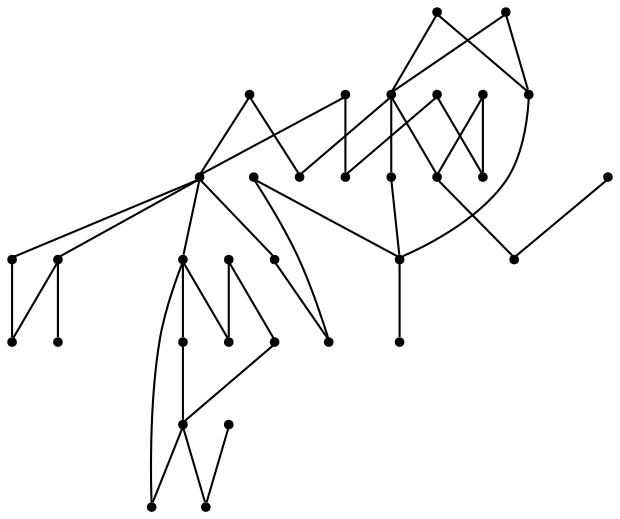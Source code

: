 graph {
  node [shape=point,comment="{\"directed\":false,\"doi\":\"10.1007/11618058_36\",\"figure\":\"4 (2)\"}"]

  v0 [pos="1588.2975835755815,1193.1012172324984"]
  v1 [pos="1588.2975835755815,1043.2304083132276"]
  v2 [pos="1588.2975835755815,1223.0764089846143"]
  v3 [pos="1588.2975835755815,1283.0264110191195"]
  v4 [pos="1588.2975835755815,1253.0512192670035"]
  v5 [pos="1528.3364280523256,1283.0264110191195"]
  v6 [pos="1558.3171965843023,1043.2304083132276"]
  v7 [pos="1558.3171965843023,1193.1012172324984"]
  v8 [pos="1558.3171965843023,1253.0512192670035"]
  v9 [pos="1528.3364280523256,1073.20540933048"]
  v10 [pos="1528.3364280523256,1163.126406950109"]
  v11 [pos="1528.3364280523256,1193.1012172324984"]
  v12 [pos="1528.3364280523256,1043.2304083132276"]
  v13 [pos="1528.3364280523256,1103.1762141807405"]
  v14 [pos="1528.3364280523256,1133.1512151979932"]
  v15 [pos="1528.3364280523256,1223.0764089846143"]
  v16 [pos="1528.3364280523256,1253.0512192670035"]
  v17 [pos="1498.360238008721,1073.20540933048"]
  v18 [pos="1498.360238008721,1253.0512192670035"]
  v19 [pos="1498.360238008721,1043.2304083132276"]
  v20 [pos="1498.360238008721,1223.0764089846143"]
  v21 [pos="1498.360238008721,983.2804062787222"]
  v22 [pos="1498.360238008721,1013.2554072959749"]
  v23 [pos="1498.360238008721,1163.126406950109"]
  v24 [pos="1498.360238008721,1283.0264110191195"]
  v25 [pos="1438.399082485465,1163.126406950109"]
  v26 [pos="1468.3794694767441,1043.2304083132276"]
  v27 [pos="1468.3794694767441,1103.1762141807405"]
  v28 [pos="1468.3794694767441,1193.1012172324984"]
  v29 [pos="1468.3794694767441,1283.0264110191195"]
  v30 [pos="1438.399082485465,1193.1012172324984"]
  v31 [pos="1438.399082485465,1133.1512151979932"]
  v32 [pos="1438.399082485465,1223.0764089846143"]
  v33 [pos="1408.418504723837,1163.126406950109"]

  v0 -- v1 [id="-1",pos="1588.2975835755815,1193.1012172324984 1588.2975835755815,1043.2304083132276 1588.2975835755815,1043.2304083132276 1588.2975835755815,1043.2304083132276"]
  v25 -- v33 [id="-2",pos="1438.399082485465,1163.126406950109 1408.418504723837,1163.126406950109 1408.418504723837,1163.126406950109 1408.418504723837,1163.126406950109"]
  v32 -- v30 [id="-3",pos="1438.399082485465,1223.0764089846143 1438.399082485465,1193.1012172324984 1438.399082485465,1193.1012172324984 1438.399082485465,1193.1012172324984"]
  v30 -- v25 [id="-4",pos="1438.399082485465,1193.1012172324984 1438.399082485465,1163.126406950109 1438.399082485465,1163.126406950109 1438.399082485465,1163.126406950109"]
  v31 -- v25 [id="-5",pos="1438.399082485465,1133.1512151979932 1438.399082485465,1163.126406950109 1438.399082485465,1163.126406950109 1438.399082485465,1163.126406950109"]
  v32 -- v20 [id="-6",pos="1438.399082485465,1223.0764089846143 1498.360238008721,1223.0764089846143 1498.360238008721,1223.0764089846143 1498.360238008721,1223.0764089846143"]
  v31 -- v14 [id="-7",pos="1438.399082485465,1133.1512151979932 1528.3364280523256,1133.1512151979932 1528.3364280523256,1133.1512151979932 1528.3364280523256,1133.1512151979932"]
  v28 -- v30 [id="-8",pos="1468.3794694767441,1193.1012172324984 1438.399082485465,1193.1012172324984 1438.399082485465,1193.1012172324984 1438.399082485465,1193.1012172324984"]
  v27 -- v26 [id="-9",pos="1468.3794694767441,1103.1762141807405 1468.3794694767441,1043.2304083132276 1468.3794694767441,1043.2304083132276 1468.3794694767441,1043.2304083132276"]
  v29 -- v24 [id="-10",pos="1468.3794694767441,1283.0264110191195 1498.360238008721,1283.0264110191195 1498.360238008721,1283.0264110191195 1498.360238008721,1283.0264110191195"]
  v28 -- v20 [id="-11",pos="1468.3794694767441,1193.1012172324984 1494.6114098837209,1193.1033788942823 1494.6114098837209,1193.1033788942823 1494.6114098837209,1193.1033788942823 1498.360238008721,1223.0764089846143 1498.360238008721,1223.0764089846143 1498.360238008721,1223.0764089846143"]
  v27 -- v13 [id="-12",pos="1468.3794694767441,1103.1762141807405 1528.3364280523256,1103.1762141807405 1528.3364280523256,1103.1762141807405 1528.3364280523256,1103.1762141807405"]
  v23 -- v25 [id="-13",pos="1498.360238008721,1163.126406950109 1438.399082485465,1163.126406950109 1438.399082485465,1163.126406950109 1438.399082485465,1163.126406950109"]
  v26 -- v19 [id="-14",pos="1468.3794694767441,1043.2304083132276 1498.360238008721,1043.2304083132276 1498.360238008721,1043.2304083132276 1498.360238008721,1043.2304083132276"]
  v18 -- v24 [id="-15",pos="1498.360238008721,1253.0512192670035 1498.360238008721,1283.0264110191195 1498.360238008721,1283.0264110191195 1498.360238008721,1283.0264110191195"]
  v20 -- v18 [id="-16",pos="1498.360238008721,1223.0764089846143 1498.360238008721,1253.0512192670035 1498.360238008721,1253.0512192670035 1498.360238008721,1253.0512192670035"]
  v20 -- v23 [id="-17",pos="1498.360238008721,1223.0764089846143 1498.360238008721,1163.126406950109 1498.360238008721,1163.126406950109 1498.360238008721,1163.126406950109"]
  v17 -- v19 [id="-18",pos="1498.360238008721,1073.20540933048 1498.360238008721,1043.2304083132276 1498.360238008721,1043.2304083132276 1498.360238008721,1043.2304083132276"]
  v19 -- v22 [id="-19",pos="1498.360238008721,1043.2304083132276 1498.360238008721,1013.2554072959749 1498.360238008721,1013.2554072959749 1498.360238008721,1013.2554072959749"]
  v21 -- v22 [id="-20",pos="1498.360238008721,983.2804062787222 1498.360238008721,1013.2554072959749 1498.360238008721,1013.2554072959749 1498.360238008721,1013.2554072959749"]
  v20 -- v15 [id="-21",pos="1498.360238008721,1223.0764089846143 1528.3364280523256,1223.0764089846143 1528.3364280523256,1223.0764089846143 1528.3364280523256,1223.0764089846143"]
  v19 -- v12 [id="-22",pos="1498.360238008721,1043.2304083132276 1528.3364280523256,1043.2304083132276 1528.3364280523256,1043.2304083132276 1528.3364280523256,1043.2304083132276"]
  v16 -- v18 [id="-23",pos="1528.3364280523256,1253.0512192670035 1498.360238008721,1253.0512192670035 1498.360238008721,1253.0512192670035 1498.360238008721,1253.0512192670035"]
  v9 -- v17 [id="-24",pos="1528.3364280523256,1073.20540933048 1498.360238008721,1073.20540933048 1498.360238008721,1073.20540933048 1498.360238008721,1073.20540933048"]
  v16 -- v5 [id="-25",pos="1528.3364280523256,1253.0512192670035 1528.3364280523256,1283.0264110191195 1528.3364280523256,1283.0264110191195 1528.3364280523256,1283.0264110191195"]
  v11 -- v15 [id="-26",pos="1528.3364280523256,1193.1012172324984 1528.3364280523256,1223.0764089846143 1528.3364280523256,1223.0764089846143 1528.3364280523256,1223.0764089846143"]
  v10 -- v14 [id="-27",pos="1528.3364280523256,1163.126406950109 1528.3364280523256,1133.1512151979932 1528.3364280523256,1133.1512151979932 1528.3364280523256,1133.1512151979932"]
  v9 -- v13 [id="-28",pos="1528.3364280523256,1073.20540933048 1528.3364280523256,1103.1762141807405 1528.3364280523256,1103.1762141807405 1528.3364280523256,1103.1762141807405"]
  v9 -- v12 [id="-29",pos="1528.3364280523256,1073.20540933048 1528.3364280523256,1043.2304083132276 1528.3364280523256,1043.2304083132276 1528.3364280523256,1043.2304083132276"]
  v11 -- v7 [id="-30",pos="1528.3364280523256,1193.1012172324984 1558.3171965843023,1193.1012172324984 1558.3171965843023,1193.1012172324984 1558.3171965843023,1193.1012172324984"]
  v7 -- v10 [id="-31",pos="1558.3171965843023,1193.1012172324984 1553.309792877907,1163.1283778770296 1553.309792877907,1163.1283778770296 1553.309792877907,1163.1283778770296 1528.3364280523256,1163.126406950109 1528.3364280523256,1163.126406950109 1528.3364280523256,1163.126406950109"]
  v7 -- v9 [id="-32",pos="1558.3171965843023,1193.1012172324984 1555.8018895348837,1073.2033748252718 1555.8018895348837,1073.2033748252718 1555.8018895348837,1073.2033748252718 1528.3364280523256,1073.20540933048 1528.3364280523256,1073.20540933048 1528.3364280523256,1073.20540933048"]
  v8 -- v7 [id="-33",pos="1558.3171965843023,1253.0512192670035 1558.3171965843023,1193.1012172324984 1558.3171965843023,1193.1012172324984 1558.3171965843023,1193.1012172324984"]
  v7 -- v6 [id="-34",pos="1558.3171965843023,1193.1012172324984 1558.3171965843023,1043.2304083132276 1558.3171965843023,1043.2304083132276 1558.3171965843023,1043.2304083132276"]
  v8 -- v4 [id="-35",pos="1558.3171965843023,1253.0512192670035 1588.2975835755815,1253.0512192670035 1588.2975835755815,1253.0512192670035 1588.2975835755815,1253.0512192670035"]
  v7 -- v0 [id="-36",pos="1558.3171965843023,1193.1012172324984 1588.2975835755815,1193.1012172324984 1588.2975835755815,1193.1012172324984 1588.2975835755815,1193.1012172324984"]
  v6 -- v1 [id="-37",pos="1558.3171965843023,1043.2304083132276 1588.2975835755815,1043.2304083132276 1588.2975835755815,1043.2304083132276 1588.2975835755815,1043.2304083132276"]
  v3 -- v5 [id="-38",pos="1588.2975835755815,1283.0264110191195 1528.3364280523256,1283.0264110191195 1528.3364280523256,1283.0264110191195 1528.3364280523256,1283.0264110191195"]
  v3 -- v4 [id="-39",pos="1588.2975835755815,1283.0264110191195 1588.2975835755815,1253.0512192670035 1588.2975835755815,1253.0512192670035 1588.2975835755815,1253.0512192670035"]
  v0 -- v2 [id="-40",pos="1588.2975835755815,1193.1012172324984 1588.2975835755815,1223.0764089846143 1588.2975835755815,1223.0764089846143 1588.2975835755815,1223.0764089846143"]
}